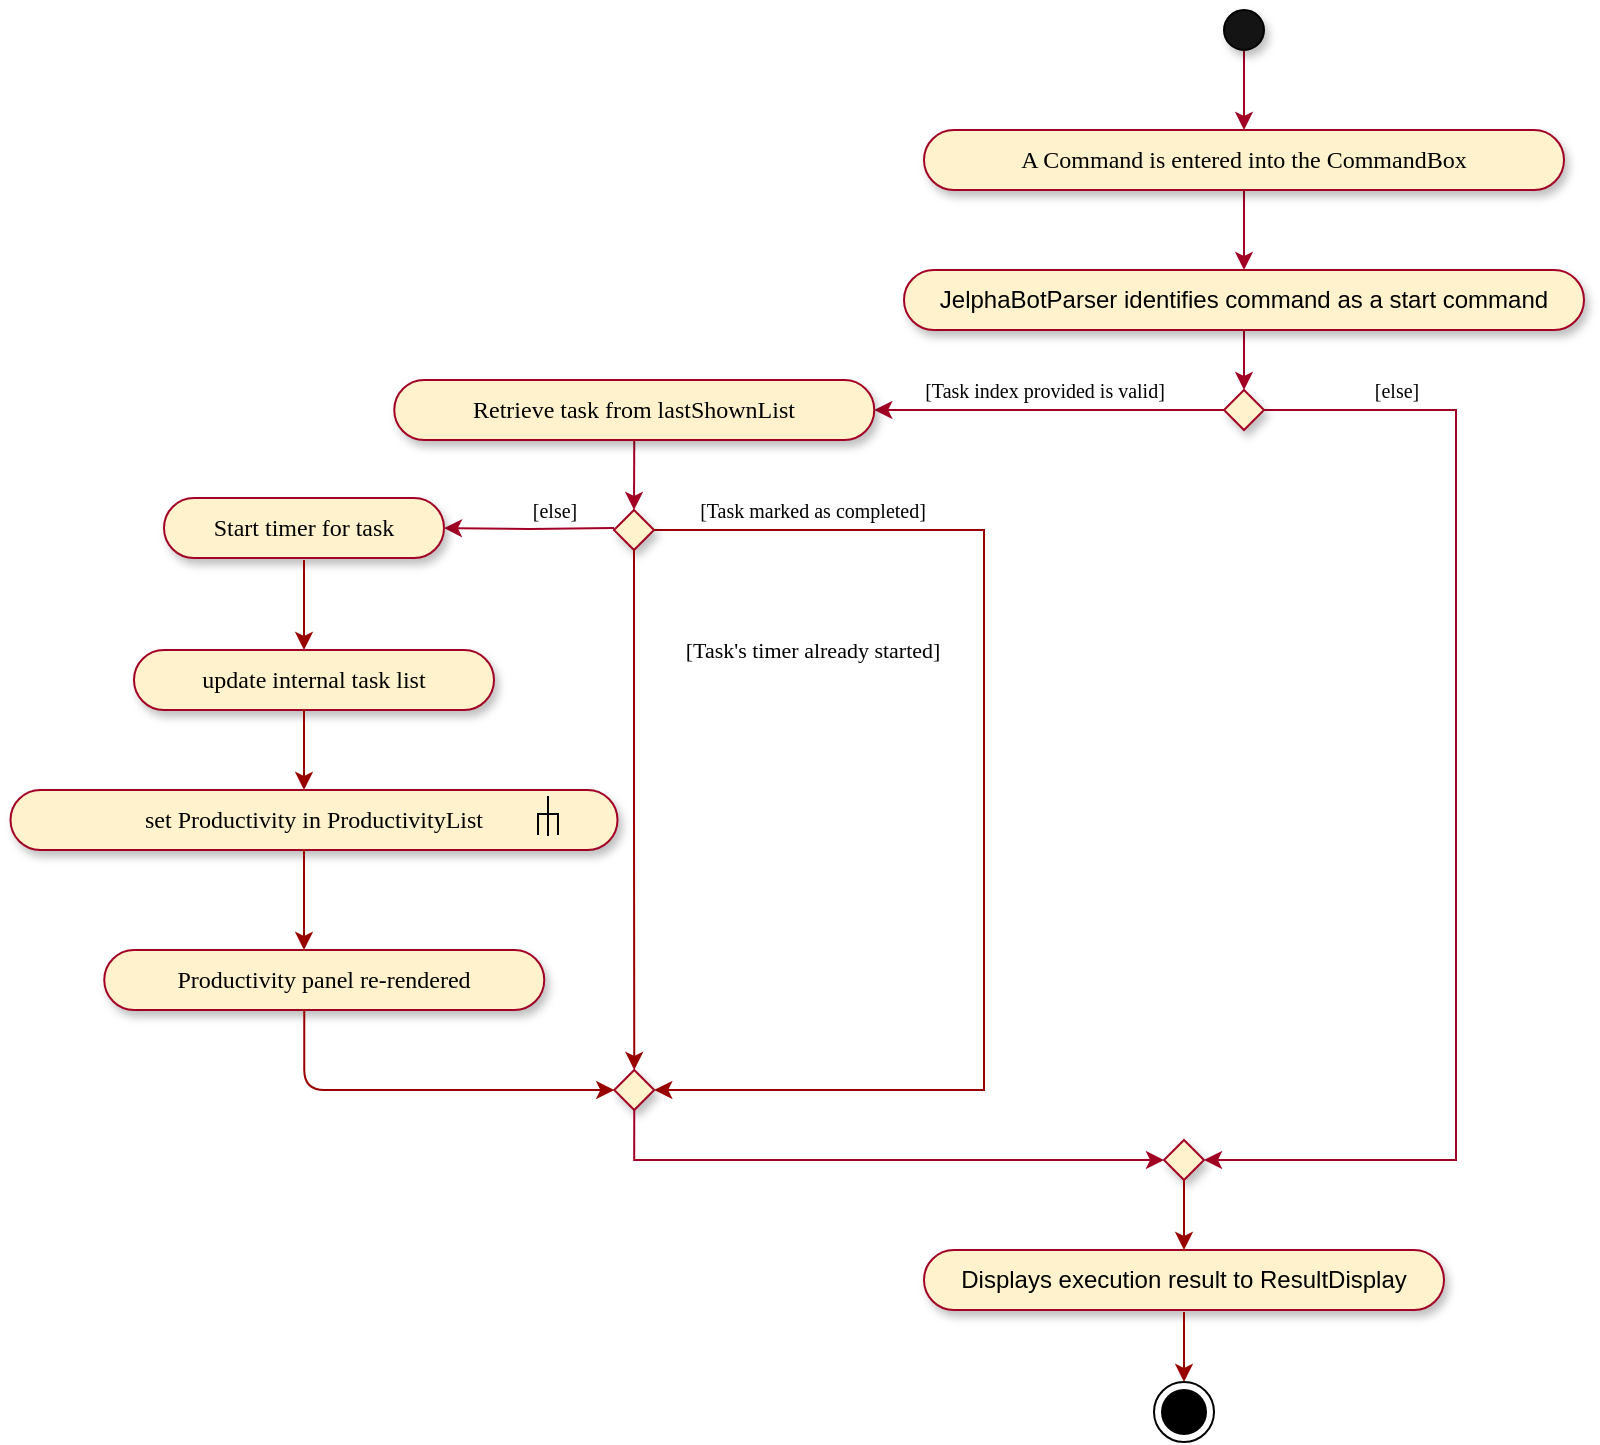 <mxfile version="12.9.11" type="device"><diagram id="5eafA5pD-mNRI3Adq4sL" name="Page-1"><mxGraphModel dx="1752" dy="512" grid="1" gridSize="10" guides="1" tooltips="1" connect="1" arrows="1" fold="1" page="1" pageScale="1" pageWidth="827" pageHeight="1169" math="0" shadow="0"><root><mxCell id="0"/><mxCell id="1" parent="0"/><mxCell id="_bZmrL6A5nkALALQ8I0T-1" value="" style="edgeStyle=orthogonalEdgeStyle;rounded=0;orthogonalLoop=1;jettySize=auto;html=1;startArrow=none;startFill=0;endArrow=classic;endFill=1;strokeColor=#A20025;" parent="1" source="_bZmrL6A5nkALALQ8I0T-2" target="_bZmrL6A5nkALALQ8I0T-11" edge="1"><mxGeometry relative="1" as="geometry"/></mxCell><mxCell id="_bZmrL6A5nkALALQ8I0T-2" value="" style="ellipse;whiteSpace=wrap;html=1;aspect=fixed;fillColor=#141414;shadow=1;" parent="1" vertex="1"><mxGeometry x="394" y="20" width="20" height="20" as="geometry"/></mxCell><mxCell id="_bZmrL6A5nkALALQ8I0T-3" value="" style="edgeStyle=orthogonalEdgeStyle;rounded=0;orthogonalLoop=1;jettySize=auto;html=1;startArrow=none;startFill=0;endArrow=classic;endFill=1;strokeColor=#A20025;fontFamily=Verdana;" parent="1" source="_bZmrL6A5nkALALQ8I0T-4" target="_bZmrL6A5nkALALQ8I0T-7" edge="1"><mxGeometry relative="1" as="geometry"/></mxCell><mxCell id="_bZmrL6A5nkALALQ8I0T-4" value="JelphaBotParser identifies command as a start command" style="whiteSpace=wrap;html=1;rounded=1;arcSize=50;align=center;verticalAlign=middle;strokeWidth=1;autosize=1;spacing=4;treeFolding=1;treeMoving=1;newEdgeStyle={&quot;edgeStyle&quot;:&quot;entityRelationEdgeStyle&quot;,&quot;startArrow&quot;:&quot;none&quot;,&quot;endArrow&quot;:&quot;none&quot;,&quot;segment&quot;:10,&quot;curved&quot;:1};shadow=1;fillColor=#fff2cc;strokeColor=#A20025;" parent="1" vertex="1"><mxGeometry x="234" y="150" width="340" height="30" as="geometry"/></mxCell><mxCell id="_bZmrL6A5nkALALQ8I0T-5" value="" style="edgeStyle=orthogonalEdgeStyle;rounded=0;orthogonalLoop=1;jettySize=auto;html=1;startArrow=none;startFill=0;endArrow=classic;endFill=1;strokeColor=#A20025;fontFamily=Verdana;" parent="1" source="_bZmrL6A5nkALALQ8I0T-7" target="_bZmrL6A5nkALALQ8I0T-13" edge="1"><mxGeometry relative="1" as="geometry"/></mxCell><mxCell id="_bZmrL6A5nkALALQ8I0T-6" style="edgeStyle=orthogonalEdgeStyle;rounded=0;orthogonalLoop=1;jettySize=auto;html=1;exitX=1;exitY=0.5;exitDx=0;exitDy=0;startArrow=none;startFill=0;endArrow=classic;endFill=1;strokeColor=#A20025;fontFamily=Verdana;entryX=1;entryY=0.5;entryDx=0;entryDy=0;entryPerimeter=0;" parent="1" source="_bZmrL6A5nkALALQ8I0T-7" target="_bZmrL6A5nkALALQ8I0T-75" edge="1"><mxGeometry relative="1" as="geometry"><mxPoint x="380" y="560" as="targetPoint"/><Array as="points"><mxPoint x="510" y="220"/><mxPoint x="510" y="595"/></Array></mxGeometry></mxCell><mxCell id="_bZmrL6A5nkALALQ8I0T-7" value="" style="rhombus;whiteSpace=wrap;html=1;shadow=1;strokeColor=#A20025;fillColor=#fff2cc;" parent="1" vertex="1"><mxGeometry x="394" y="210" width="20" height="20" as="geometry"/></mxCell><mxCell id="_bZmrL6A5nkALALQ8I0T-10" value="" style="edgeStyle=orthogonalEdgeStyle;rounded=0;orthogonalLoop=1;jettySize=auto;html=1;startArrow=none;startFill=0;endArrow=classic;endFill=1;strokeColor=#A20025;" parent="1" source="_bZmrL6A5nkALALQ8I0T-11" target="_bZmrL6A5nkALALQ8I0T-4" edge="1"><mxGeometry relative="1" as="geometry"/></mxCell><mxCell id="_bZmrL6A5nkALALQ8I0T-11" value="A Command is entered into the CommandBox" style="whiteSpace=wrap;rounded=1;arcSize=50;align=center;verticalAlign=middle;strokeWidth=1;autosize=1;spacing=4;treeFolding=1;treeMoving=1;newEdgeStyle={&quot;edgeStyle&quot;:&quot;entityRelationEdgeStyle&quot;,&quot;startArrow&quot;:&quot;none&quot;,&quot;endArrow&quot;:&quot;none&quot;,&quot;segment&quot;:10,&quot;curved&quot;:1};shadow=1;fillColor=#fff2cc;strokeColor=#A20025;horizontal=1;fontFamily=Verdana;" parent="1" vertex="1"><mxGeometry x="244" y="80" width="320" height="30" as="geometry"/></mxCell><mxCell id="_bZmrL6A5nkALALQ8I0T-12" style="edgeStyle=orthogonalEdgeStyle;rounded=0;orthogonalLoop=1;jettySize=auto;html=1;exitX=0.5;exitY=1;exitDx=0;exitDy=0;entryX=0.5;entryY=0;entryDx=0;entryDy=0;startArrow=none;startFill=0;endArrow=classic;endFill=1;strokeColor=#A20025;fontFamily=Verdana;" parent="1" source="_bZmrL6A5nkALALQ8I0T-13" target="_bZmrL6A5nkALALQ8I0T-17" edge="1"><mxGeometry relative="1" as="geometry"/></mxCell><mxCell id="_bZmrL6A5nkALALQ8I0T-13" value="Retrieve task from lastShownList" style="whiteSpace=wrap;html=1;rounded=1;arcSize=50;align=center;verticalAlign=middle;strokeWidth=1;autosize=1;spacing=4;treeFolding=1;treeMoving=1;newEdgeStyle={&quot;edgeStyle&quot;:&quot;entityRelationEdgeStyle&quot;,&quot;startArrow&quot;:&quot;none&quot;,&quot;endArrow&quot;:&quot;none&quot;,&quot;segment&quot;:10,&quot;curved&quot;:1};shadow=1;fillColor=#fff2cc;strokeColor=#A20025;fontFamily=Verdana;" parent="1" vertex="1"><mxGeometry x="-20.87" y="205" width="240" height="30" as="geometry"/></mxCell><mxCell id="_bZmrL6A5nkALALQ8I0T-14" value="&lt;font style=&quot;font-size: 10px&quot;&gt;[Task index provided is valid]&lt;/font&gt;" style="text;html=1;align=center;verticalAlign=middle;resizable=0;points=[];autosize=1;fontFamily=Verdana;" parent="1" vertex="1"><mxGeometry x="224" y="200" width="160" height="20" as="geometry"/></mxCell><mxCell id="_bZmrL6A5nkALALQ8I0T-45" value="" style="edgeStyle=orthogonalEdgeStyle;rounded=0;orthogonalLoop=1;jettySize=auto;html=1;strokeColor=#990000;entryX=1;entryY=0.5;entryDx=0;entryDy=0;" parent="1" source="_bZmrL6A5nkALALQ8I0T-17" target="_bZmrL6A5nkALALQ8I0T-65" edge="1"><mxGeometry relative="1" as="geometry"><mxPoint x="224" y="620" as="targetPoint"/><Array as="points"><mxPoint x="274" y="280"/><mxPoint x="274" y="560"/></Array></mxGeometry></mxCell><mxCell id="_bZmrL6A5nkALALQ8I0T-17" value="" style="rhombus;whiteSpace=wrap;html=1;shadow=1;strokeColor=#A20025;fillColor=#fff2cc;" parent="1" vertex="1"><mxGeometry x="89" y="270" width="20" height="20" as="geometry"/></mxCell><mxCell id="_bZmrL6A5nkALALQ8I0T-30" value="Displays execution result to ResultDisplay" style="whiteSpace=wrap;html=1;rounded=1;arcSize=50;align=center;verticalAlign=middle;strokeWidth=1;autosize=1;spacing=4;treeFolding=1;treeMoving=1;newEdgeStyle={&quot;edgeStyle&quot;:&quot;entityRelationEdgeStyle&quot;,&quot;startArrow&quot;:&quot;none&quot;,&quot;endArrow&quot;:&quot;none&quot;,&quot;segment&quot;:10,&quot;curved&quot;:1};shadow=1;fillColor=#fff2cc;strokeColor=#A20025;" parent="1" vertex="1"><mxGeometry x="244" y="640" width="260" height="30" as="geometry"/></mxCell><mxCell id="_bZmrL6A5nkALALQ8I0T-41" value="&lt;font style=&quot;font-size: 10px&quot;&gt;[else]&lt;/font&gt;" style="text;html=1;align=center;verticalAlign=middle;resizable=0;points=[];autosize=1;fontFamily=Verdana;" parent="1" vertex="1"><mxGeometry x="460" y="200" width="40" height="20" as="geometry"/></mxCell><mxCell id="_bZmrL6A5nkALALQ8I0T-48" value="&lt;font style=&quot;font-size: 10px&quot;&gt;[Task marked as completed]&lt;/font&gt;" style="text;html=1;align=center;verticalAlign=middle;resizable=0;points=[];autosize=1;fontFamily=Verdana;" parent="1" vertex="1"><mxGeometry x="108" y="260" width="160" height="20" as="geometry"/></mxCell><mxCell id="_bZmrL6A5nkALALQ8I0T-53" value="" style="edgeStyle=orthogonalEdgeStyle;rounded=0;orthogonalLoop=1;jettySize=auto;html=1;startArrow=none;startFill=0;endArrow=classic;endFill=1;strokeColor=#A20025;fontFamily=Verdana;entryX=1;entryY=0.5;entryDx=0;entryDy=0;" parent="1" target="_bZmrL6A5nkALALQ8I0T-58" edge="1"><mxGeometry relative="1" as="geometry"><mxPoint x="89" y="279" as="sourcePoint"/><mxPoint x="-26" y="279" as="targetPoint"/></mxGeometry></mxCell><mxCell id="_bZmrL6A5nkALALQ8I0T-54" value="&lt;font style=&quot;font-size: 10px&quot;&gt;[else]&lt;/font&gt;" style="text;html=1;align=center;verticalAlign=middle;resizable=0;points=[];autosize=1;fontFamily=Verdana;" parent="1" vertex="1"><mxGeometry x="39" y="260" width="40" height="20" as="geometry"/></mxCell><mxCell id="_bZmrL6A5nkALALQ8I0T-56" value="" style="edgeStyle=orthogonalEdgeStyle;rounded=0;orthogonalLoop=1;jettySize=auto;html=1;strokeColor=#990000;exitX=0.5;exitY=1;exitDx=0;exitDy=0;entryX=0.5;entryY=0;entryDx=0;entryDy=0;" parent="1" source="_bZmrL6A5nkALALQ8I0T-17" target="_bZmrL6A5nkALALQ8I0T-65" edge="1"><mxGeometry relative="1" as="geometry"><mxPoint x="4" y="340" as="sourcePoint"/><mxPoint x="70" y="470" as="targetPoint"/><Array as="points"/></mxGeometry></mxCell><mxCell id="_bZmrL6A5nkALALQ8I0T-57" value="&lt;font style=&quot;font-size: 11px&quot;&gt;[Task's timer already started]&lt;/font&gt;" style="text;html=1;align=center;verticalAlign=middle;resizable=0;points=[];autosize=1;fontFamily=Verdana;" parent="1" vertex="1"><mxGeometry x="98" y="330" width="180" height="20" as="geometry"/></mxCell><mxCell id="_bZmrL6A5nkALALQ8I0T-58" value="Start timer for task" style="whiteSpace=wrap;html=1;rounded=1;arcSize=50;align=center;verticalAlign=middle;strokeWidth=1;autosize=1;spacing=4;treeFolding=1;treeMoving=1;newEdgeStyle={&quot;edgeStyle&quot;:&quot;entityRelationEdgeStyle&quot;,&quot;startArrow&quot;:&quot;none&quot;,&quot;endArrow&quot;:&quot;none&quot;,&quot;segment&quot;:10,&quot;curved&quot;:1};shadow=1;fillColor=#fff2cc;strokeColor=#A20025;fontFamily=Verdana;" parent="1" vertex="1"><mxGeometry x="-136" y="264" width="140" height="30" as="geometry"/></mxCell><mxCell id="_bZmrL6A5nkALALQ8I0T-65" value="" style="rhombus;whiteSpace=wrap;html=1;shadow=1;strokeColor=#A20025;fillColor=#fff2cc;" parent="1" vertex="1"><mxGeometry x="89.13" y="550" width="20" height="20" as="geometry"/></mxCell><mxCell id="_bZmrL6A5nkALALQ8I0T-74" style="edgeStyle=orthogonalEdgeStyle;rounded=0;orthogonalLoop=1;jettySize=auto;html=1;startArrow=none;startFill=0;endArrow=classic;endFill=1;strokeColor=#A20025;fontFamily=Verdana;exitX=0.5;exitY=1;exitDx=0;exitDy=0;entryX=0;entryY=0.5;entryDx=0;entryDy=0;" parent="1" source="_bZmrL6A5nkALALQ8I0T-65" target="_bZmrL6A5nkALALQ8I0T-75" edge="1"><mxGeometry relative="1" as="geometry"><mxPoint x="104" y="620" as="sourcePoint"/><mxPoint x="364" y="630" as="targetPoint"/><Array as="points"><mxPoint x="99" y="595"/></Array></mxGeometry></mxCell><mxCell id="_bZmrL6A5nkALALQ8I0T-75" value="" style="rhombus;whiteSpace=wrap;html=1;shadow=1;strokeColor=#A20025;fillColor=#fff2cc;" parent="1" vertex="1"><mxGeometry x="364" y="585" width="20" height="20" as="geometry"/></mxCell><mxCell id="_bZmrL6A5nkALALQ8I0T-76" value="" style="endArrow=classic;html=1;strokeColor=#990000;entryX=0.5;entryY=0;entryDx=0;entryDy=0;exitX=0.5;exitY=1;exitDx=0;exitDy=0;" parent="1" source="_bZmrL6A5nkALALQ8I0T-75" target="_bZmrL6A5nkALALQ8I0T-30" edge="1"><mxGeometry width="50" height="50" relative="1" as="geometry"><mxPoint x="250" y="645" as="sourcePoint"/><mxPoint x="300" y="595" as="targetPoint"/></mxGeometry></mxCell><mxCell id="_bZmrL6A5nkALALQ8I0T-77" value="" style="endArrow=classic;html=1;strokeColor=#990000;exitX=0.5;exitY=1;exitDx=0;exitDy=0;" parent="1" edge="1"><mxGeometry width="50" height="50" relative="1" as="geometry"><mxPoint x="-66" y="295" as="sourcePoint"/><mxPoint x="-66" y="340" as="targetPoint"/></mxGeometry></mxCell><mxCell id="_bZmrL6A5nkALALQ8I0T-78" value="update internal task list" style="whiteSpace=wrap;html=1;rounded=1;arcSize=50;align=center;verticalAlign=middle;strokeWidth=1;autosize=1;spacing=4;treeFolding=1;treeMoving=1;newEdgeStyle={&quot;edgeStyle&quot;:&quot;entityRelationEdgeStyle&quot;,&quot;startArrow&quot;:&quot;none&quot;,&quot;endArrow&quot;:&quot;none&quot;,&quot;segment&quot;:10,&quot;curved&quot;:1};shadow=1;fillColor=#fff2cc;strokeColor=#A20025;fontFamily=Verdana;" parent="1" vertex="1"><mxGeometry x="-151" y="340" width="180" height="30" as="geometry"/></mxCell><mxCell id="_bZmrL6A5nkALALQ8I0T-80" value="Productivity panel re-rendered" style="whiteSpace=wrap;html=1;rounded=1;arcSize=50;align=center;verticalAlign=middle;strokeWidth=1;autosize=1;spacing=4;treeFolding=1;treeMoving=1;newEdgeStyle={&quot;edgeStyle&quot;:&quot;entityRelationEdgeStyle&quot;,&quot;startArrow&quot;:&quot;none&quot;,&quot;endArrow&quot;:&quot;none&quot;,&quot;segment&quot;:10,&quot;curved&quot;:1};shadow=1;fillColor=#fff2cc;strokeColor=#A20025;fontFamily=Verdana;" parent="1" vertex="1"><mxGeometry x="-165.87" y="490" width="220" height="30" as="geometry"/></mxCell><mxCell id="_bZmrL6A5nkALALQ8I0T-85" value="" style="endArrow=none;html=1;strokeColor=#990000;" parent="1" edge="1"><mxGeometry width="50" height="50" relative="1" as="geometry"><mxPoint x="19" y="453" as="sourcePoint"/><mxPoint x="19" y="453" as="targetPoint"/></mxGeometry></mxCell><mxCell id="_bZmrL6A5nkALALQ8I0T-91" value="" style="endArrow=classic;html=1;strokeColor=#990000;entryX=0;entryY=0.5;entryDx=0;entryDy=0;" parent="1" target="_bZmrL6A5nkALALQ8I0T-65" edge="1"><mxGeometry width="50" height="50" relative="1" as="geometry"><mxPoint x="-65.87" y="520" as="sourcePoint"/><mxPoint x="-65.87" y="510" as="targetPoint"/><Array as="points"><mxPoint x="-65.87" y="560"/></Array></mxGeometry></mxCell><mxCell id="_bZmrL6A5nkALALQ8I0T-92" value="" style="endArrow=classic;html=1;strokeColor=#990000;" parent="1" edge="1"><mxGeometry width="50" height="50" relative="1" as="geometry"><mxPoint x="-66" y="370" as="sourcePoint"/><mxPoint x="-66" y="410" as="targetPoint"/></mxGeometry></mxCell><mxCell id="_bZmrL6A5nkALALQ8I0T-96" value="" style="endArrow=classic;html=1;strokeColor=#990000;entryX=0.5;entryY=0;entryDx=0;entryDy=0;exitX=0.5;exitY=1;exitDx=0;exitDy=0;" parent="1" edge="1"><mxGeometry width="50" height="50" relative="1" as="geometry"><mxPoint x="374" y="671" as="sourcePoint"/><mxPoint x="374" y="706" as="targetPoint"/></mxGeometry></mxCell><mxCell id="tIjJ5-J2zAa9kmN9JKlI-1" value="" style="ellipse;html=1;shape=endState;fillColor=#000000;strokeColor=#000000;" parent="1" vertex="1"><mxGeometry x="359" y="706" width="30" height="30" as="geometry"/></mxCell><mxCell id="Asd80CButuQ_mncj15AM-2" value="set Productivity in ProductivityList&lt;span style=&quot;color: rgba(0 , 0 , 0 , 0) ; font-family: monospace ; font-size: 0px ; white-space: nowrap&quot;&gt;%3CmxGraphModel%3E%3Croot%3E%3CmxCell%20id%3D%220%22%2F%3E%3CmxCell%20id%3D%221%22%20parent%3D%220%22%2F%3E%3CmxCell%20id%3D%222%22%20value%3D%22%22%20style%3D%22endArrow%3Dnone%3Bhtml%3D1%3BstrokeColor%3D%23000000%3BexitX%3D0.5%3BexitY%3D0%3BexitDx%3D0%3BexitDy%3D0%3B%22%20edge%3D%221%22%20source%3D%223%22%20parent%3D%221%22%3E%3CmxGeometry%20width%3D%2250%22%20height%3D%2250%22%20relative%3D%221%22%20as%3D%22geometry%22%3E%3CmxPoint%20x%3D%22-350%22%20y%3D%22360%22%20as%3D%22sourcePoint%22%2F%3E%3CmxPoint%20x%3D%22-275%22%20y%3D%22340%22%20as%3D%22targetPoint%22%2F%3E%3C%2FmxGeometry%3E%3C%2FmxCell%3E%3CmxCell%20id%3D%223%22%20value%3D%22%22%20style%3D%22shape%3DpartialRectangle%3BwhiteSpace%3Dwrap%3Bhtml%3D1%3Bbottom%3D1%3Bright%3D1%3Bleft%3D1%3Btop%3D0%3BfillColor%3Dnone%3BroutingCenterX%3D-0.5%3Bdirection%3Dwest%3B%22%20vertex%3D%221%22%20parent%3D%221%22%3E%3CmxGeometry%20x%3D%22-280%22%20y%3D%22350%22%20width%3D%2210%22%20height%3D%2210%22%20as%3D%22geometry%22%2F%3E%3C%2FmxCell%3E%3CmxCell%20id%3D%224%22%20value%3D%22%22%20style%3D%22endArrow%3Dnone%3Bhtml%3D1%3BstrokeColor%3D%23990000%3B%22%20edge%3D%221%22%20target%3D%223%22%20parent%3D%221%22%3E%3CmxGeometry%20width%3D%2250%22%20height%3D%2250%22%20relative%3D%221%22%20as%3D%22geometry%22%3E%3CmxPoint%20x%3D%22-280%22%20y%3D%22360%22%20as%3D%22sourcePoint%22%2F%3E%3CmxPoint%20x%3D%22-280%22%20y%3D%22330%22%20as%3D%22targetPoint%22%2F%3E%3C%2FmxGeometry%3E%3C%2FmxCell%3E%3C%2Froot%3E%3C%2FmxGraphModel%3E&lt;/span&gt;" style="whiteSpace=wrap;html=1;rounded=1;arcSize=50;align=center;verticalAlign=middle;strokeWidth=1;autosize=1;spacing=4;treeFolding=1;treeMoving=1;newEdgeStyle={&quot;edgeStyle&quot;:&quot;entityRelationEdgeStyle&quot;,&quot;startArrow&quot;:&quot;none&quot;,&quot;endArrow&quot;:&quot;none&quot;,&quot;segment&quot;:10,&quot;curved&quot;:1};shadow=1;fillColor=#fff2cc;strokeColor=#A20025;fontFamily=Verdana;" vertex="1" parent="1"><mxGeometry x="-212.75" y="410" width="303.5" height="30" as="geometry"/></mxCell><mxCell id="Asd80CButuQ_mncj15AM-3" value="" style="shape=partialRectangle;whiteSpace=wrap;html=1;bottom=1;right=1;left=1;top=0;fillColor=none;routingCenterX=-0.5;direction=west;" vertex="1" parent="1"><mxGeometry x="51" y="422" width="10" height="10" as="geometry"/></mxCell><mxCell id="_bZmrL6A5nkALALQ8I0T-88" value="" style="endArrow=none;html=1;strokeColor=#000000;exitX=0.5;exitY=0;exitDx=0;exitDy=0;" parent="1" edge="1"><mxGeometry width="50" height="50" relative="1" as="geometry"><mxPoint x="56" y="433" as="sourcePoint"/><mxPoint x="56" y="413" as="targetPoint"/></mxGeometry></mxCell><mxCell id="Asd80CButuQ_mncj15AM-4" value="" style="endArrow=classic;html=1;strokeColor=#990000;" edge="1" parent="1"><mxGeometry width="50" height="50" relative="1" as="geometry"><mxPoint x="-66" y="440" as="sourcePoint"/><mxPoint x="-66" y="490" as="targetPoint"/></mxGeometry></mxCell></root></mxGraphModel></diagram></mxfile>